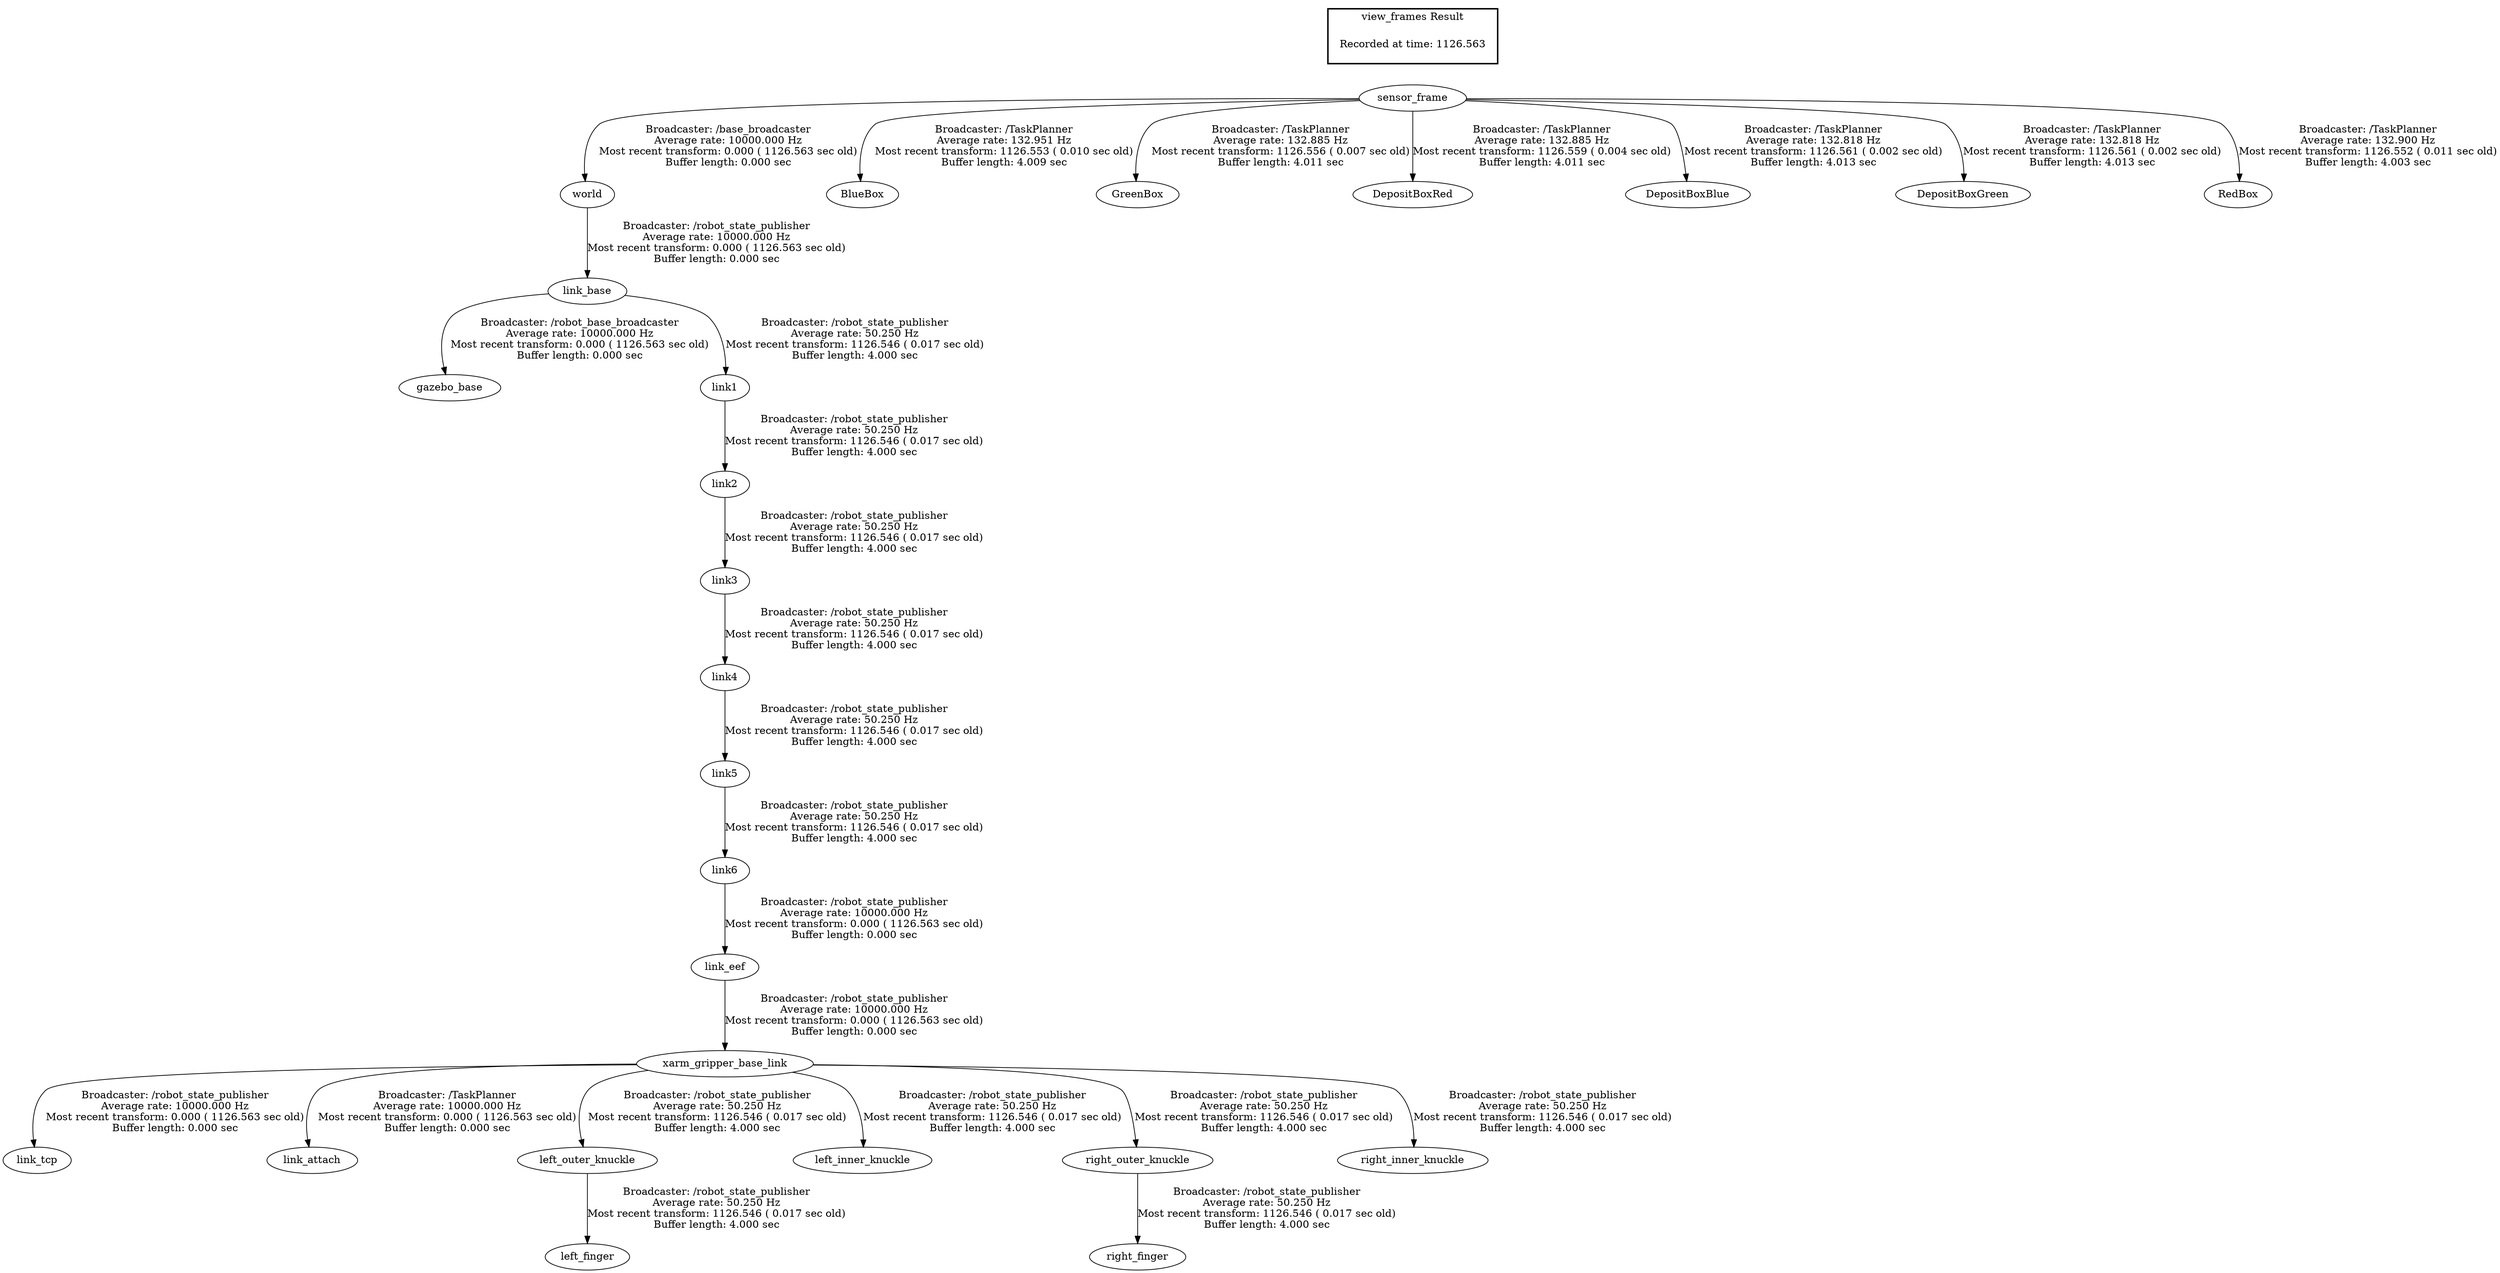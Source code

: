 digraph G {
"link_base" -> "gazebo_base"[label="Broadcaster: /robot_base_broadcaster\nAverage rate: 10000.000 Hz\nMost recent transform: 0.000 ( 1126.563 sec old)\nBuffer length: 0.000 sec\n"];
"world" -> "link_base"[label="Broadcaster: /robot_state_publisher\nAverage rate: 10000.000 Hz\nMost recent transform: 0.000 ( 1126.563 sec old)\nBuffer length: 0.000 sec\n"];
"link_eef" -> "xarm_gripper_base_link"[label="Broadcaster: /robot_state_publisher\nAverage rate: 10000.000 Hz\nMost recent transform: 0.000 ( 1126.563 sec old)\nBuffer length: 0.000 sec\n"];
"link6" -> "link_eef"[label="Broadcaster: /robot_state_publisher\nAverage rate: 10000.000 Hz\nMost recent transform: 0.000 ( 1126.563 sec old)\nBuffer length: 0.000 sec\n"];
"link5" -> "link6"[label="Broadcaster: /robot_state_publisher\nAverage rate: 50.250 Hz\nMost recent transform: 1126.546 ( 0.017 sec old)\nBuffer length: 4.000 sec\n"];
"xarm_gripper_base_link" -> "link_tcp"[label="Broadcaster: /robot_state_publisher\nAverage rate: 10000.000 Hz\nMost recent transform: 0.000 ( 1126.563 sec old)\nBuffer length: 0.000 sec\n"];
"sensor_frame" -> "world"[label="Broadcaster: /base_broadcaster\nAverage rate: 10000.000 Hz\nMost recent transform: 0.000 ( 1126.563 sec old)\nBuffer length: 0.000 sec\n"];
"sensor_frame" -> "BlueBox"[label="Broadcaster: /TaskPlanner\nAverage rate: 132.951 Hz\nMost recent transform: 1126.553 ( 0.010 sec old)\nBuffer length: 4.009 sec\n"];
"xarm_gripper_base_link" -> "link_attach"[label="Broadcaster: /TaskPlanner\nAverage rate: 10000.000 Hz\nMost recent transform: 0.000 ( 1126.563 sec old)\nBuffer length: 0.000 sec\n"];
"xarm_gripper_base_link" -> "left_outer_knuckle"[label="Broadcaster: /robot_state_publisher\nAverage rate: 50.250 Hz\nMost recent transform: 1126.546 ( 0.017 sec old)\nBuffer length: 4.000 sec\n"];
"link_base" -> "link1"[label="Broadcaster: /robot_state_publisher\nAverage rate: 50.250 Hz\nMost recent transform: 1126.546 ( 0.017 sec old)\nBuffer length: 4.000 sec\n"];
"link1" -> "link2"[label="Broadcaster: /robot_state_publisher\nAverage rate: 50.250 Hz\nMost recent transform: 1126.546 ( 0.017 sec old)\nBuffer length: 4.000 sec\n"];
"link2" -> "link3"[label="Broadcaster: /robot_state_publisher\nAverage rate: 50.250 Hz\nMost recent transform: 1126.546 ( 0.017 sec old)\nBuffer length: 4.000 sec\n"];
"link3" -> "link4"[label="Broadcaster: /robot_state_publisher\nAverage rate: 50.250 Hz\nMost recent transform: 1126.546 ( 0.017 sec old)\nBuffer length: 4.000 sec\n"];
"link4" -> "link5"[label="Broadcaster: /robot_state_publisher\nAverage rate: 50.250 Hz\nMost recent transform: 1126.546 ( 0.017 sec old)\nBuffer length: 4.000 sec\n"];
"left_outer_knuckle" -> "left_finger"[label="Broadcaster: /robot_state_publisher\nAverage rate: 50.250 Hz\nMost recent transform: 1126.546 ( 0.017 sec old)\nBuffer length: 4.000 sec\n"];
"xarm_gripper_base_link" -> "left_inner_knuckle"[label="Broadcaster: /robot_state_publisher\nAverage rate: 50.250 Hz\nMost recent transform: 1126.546 ( 0.017 sec old)\nBuffer length: 4.000 sec\n"];
"right_outer_knuckle" -> "right_finger"[label="Broadcaster: /robot_state_publisher\nAverage rate: 50.250 Hz\nMost recent transform: 1126.546 ( 0.017 sec old)\nBuffer length: 4.000 sec\n"];
"xarm_gripper_base_link" -> "right_outer_knuckle"[label="Broadcaster: /robot_state_publisher\nAverage rate: 50.250 Hz\nMost recent transform: 1126.546 ( 0.017 sec old)\nBuffer length: 4.000 sec\n"];
"xarm_gripper_base_link" -> "right_inner_knuckle"[label="Broadcaster: /robot_state_publisher\nAverage rate: 50.250 Hz\nMost recent transform: 1126.546 ( 0.017 sec old)\nBuffer length: 4.000 sec\n"];
"sensor_frame" -> "GreenBox"[label="Broadcaster: /TaskPlanner\nAverage rate: 132.885 Hz\nMost recent transform: 1126.556 ( 0.007 sec old)\nBuffer length: 4.011 sec\n"];
"sensor_frame" -> "DepositBoxRed"[label="Broadcaster: /TaskPlanner\nAverage rate: 132.885 Hz\nMost recent transform: 1126.559 ( 0.004 sec old)\nBuffer length: 4.011 sec\n"];
"sensor_frame" -> "DepositBoxBlue"[label="Broadcaster: /TaskPlanner\nAverage rate: 132.818 Hz\nMost recent transform: 1126.561 ( 0.002 sec old)\nBuffer length: 4.013 sec\n"];
"sensor_frame" -> "DepositBoxGreen"[label="Broadcaster: /TaskPlanner\nAverage rate: 132.818 Hz\nMost recent transform: 1126.561 ( 0.002 sec old)\nBuffer length: 4.013 sec\n"];
"sensor_frame" -> "RedBox"[label="Broadcaster: /TaskPlanner\nAverage rate: 132.900 Hz\nMost recent transform: 1126.552 ( 0.011 sec old)\nBuffer length: 4.003 sec\n"];
edge [style=invis];
 subgraph cluster_legend { style=bold; color=black; label ="view_frames Result";
"Recorded at time: 1126.563"[ shape=plaintext ] ;
 }->"sensor_frame";
}